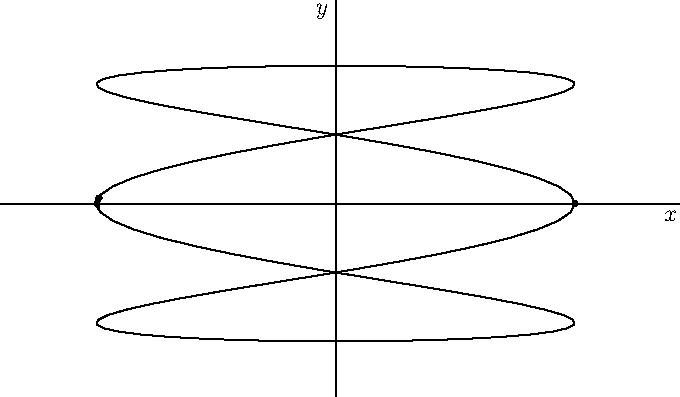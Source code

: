 size(12cm,7cm,IgnoreAspect);
import graph;

xlimits(-1.4,1.4);
ylimits(-1.4,1.4);

xaxis("$x$");
yaxis("$y$");

real x(real t) {return cos((3*t));}
real y(real t) {return sin(t);}

draw(graph(x,y,0,2*pi), MidArrow());

dot((1,0));
